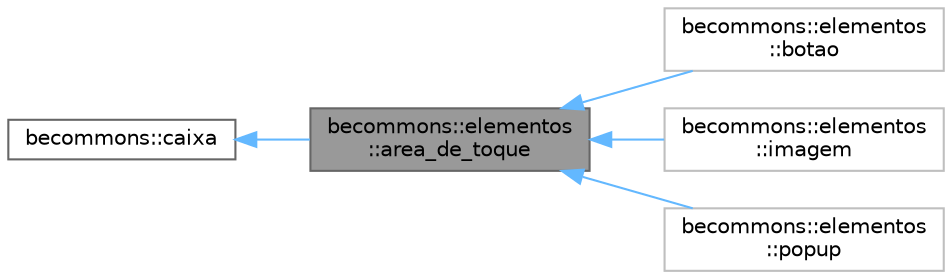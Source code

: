 digraph "becommons::elementos::area_de_toque"
{
 // LATEX_PDF_SIZE
  bgcolor="transparent";
  edge [fontname=Helvetica,fontsize=10,labelfontname=Helvetica,labelfontsize=10];
  node [fontname=Helvetica,fontsize=10,shape=box,height=0.2,width=0.4];
  rankdir="LR";
  Node1 [id="Node000001",label="becommons::elementos\l::area_de_toque",height=0.2,width=0.4,color="gray40", fillcolor="grey60", style="filled", fontcolor="black",tooltip=" "];
  Node2 -> Node1 [id="edge1_Node000001_Node000002",dir="back",color="steelblue1",style="solid",tooltip=" "];
  Node2 [id="Node000002",label="becommons::caixa",height=0.2,width=0.4,color="gray40", fillcolor="white", style="filled",URL="$classbecommons_1_1caixa.html",tooltip="funciona como uma div em css"];
  Node1 -> Node3 [id="edge2_Node000001_Node000003",dir="back",color="steelblue1",style="solid",tooltip=" "];
  Node3 [id="Node000003",label="becommons::elementos\l::botao",height=0.2,width=0.4,color="grey75", fillcolor="white", style="filled",URL="$classbecommons_1_1elementos_1_1botao.html",tooltip=" "];
  Node1 -> Node4 [id="edge3_Node000001_Node000004",dir="back",color="steelblue1",style="solid",tooltip=" "];
  Node4 [id="Node000004",label="becommons::elementos\l::imagem",height=0.2,width=0.4,color="grey75", fillcolor="white", style="filled",URL="$classbecommons_1_1elementos_1_1imagem.html",tooltip=" "];
  Node1 -> Node5 [id="edge4_Node000001_Node000005",dir="back",color="steelblue1",style="solid",tooltip=" "];
  Node5 [id="Node000005",label="becommons::elementos\l::popup",height=0.2,width=0.4,color="grey75", fillcolor="white", style="filled",URL="$classbecommons_1_1elementos_1_1popup.html",tooltip=" "];
}
